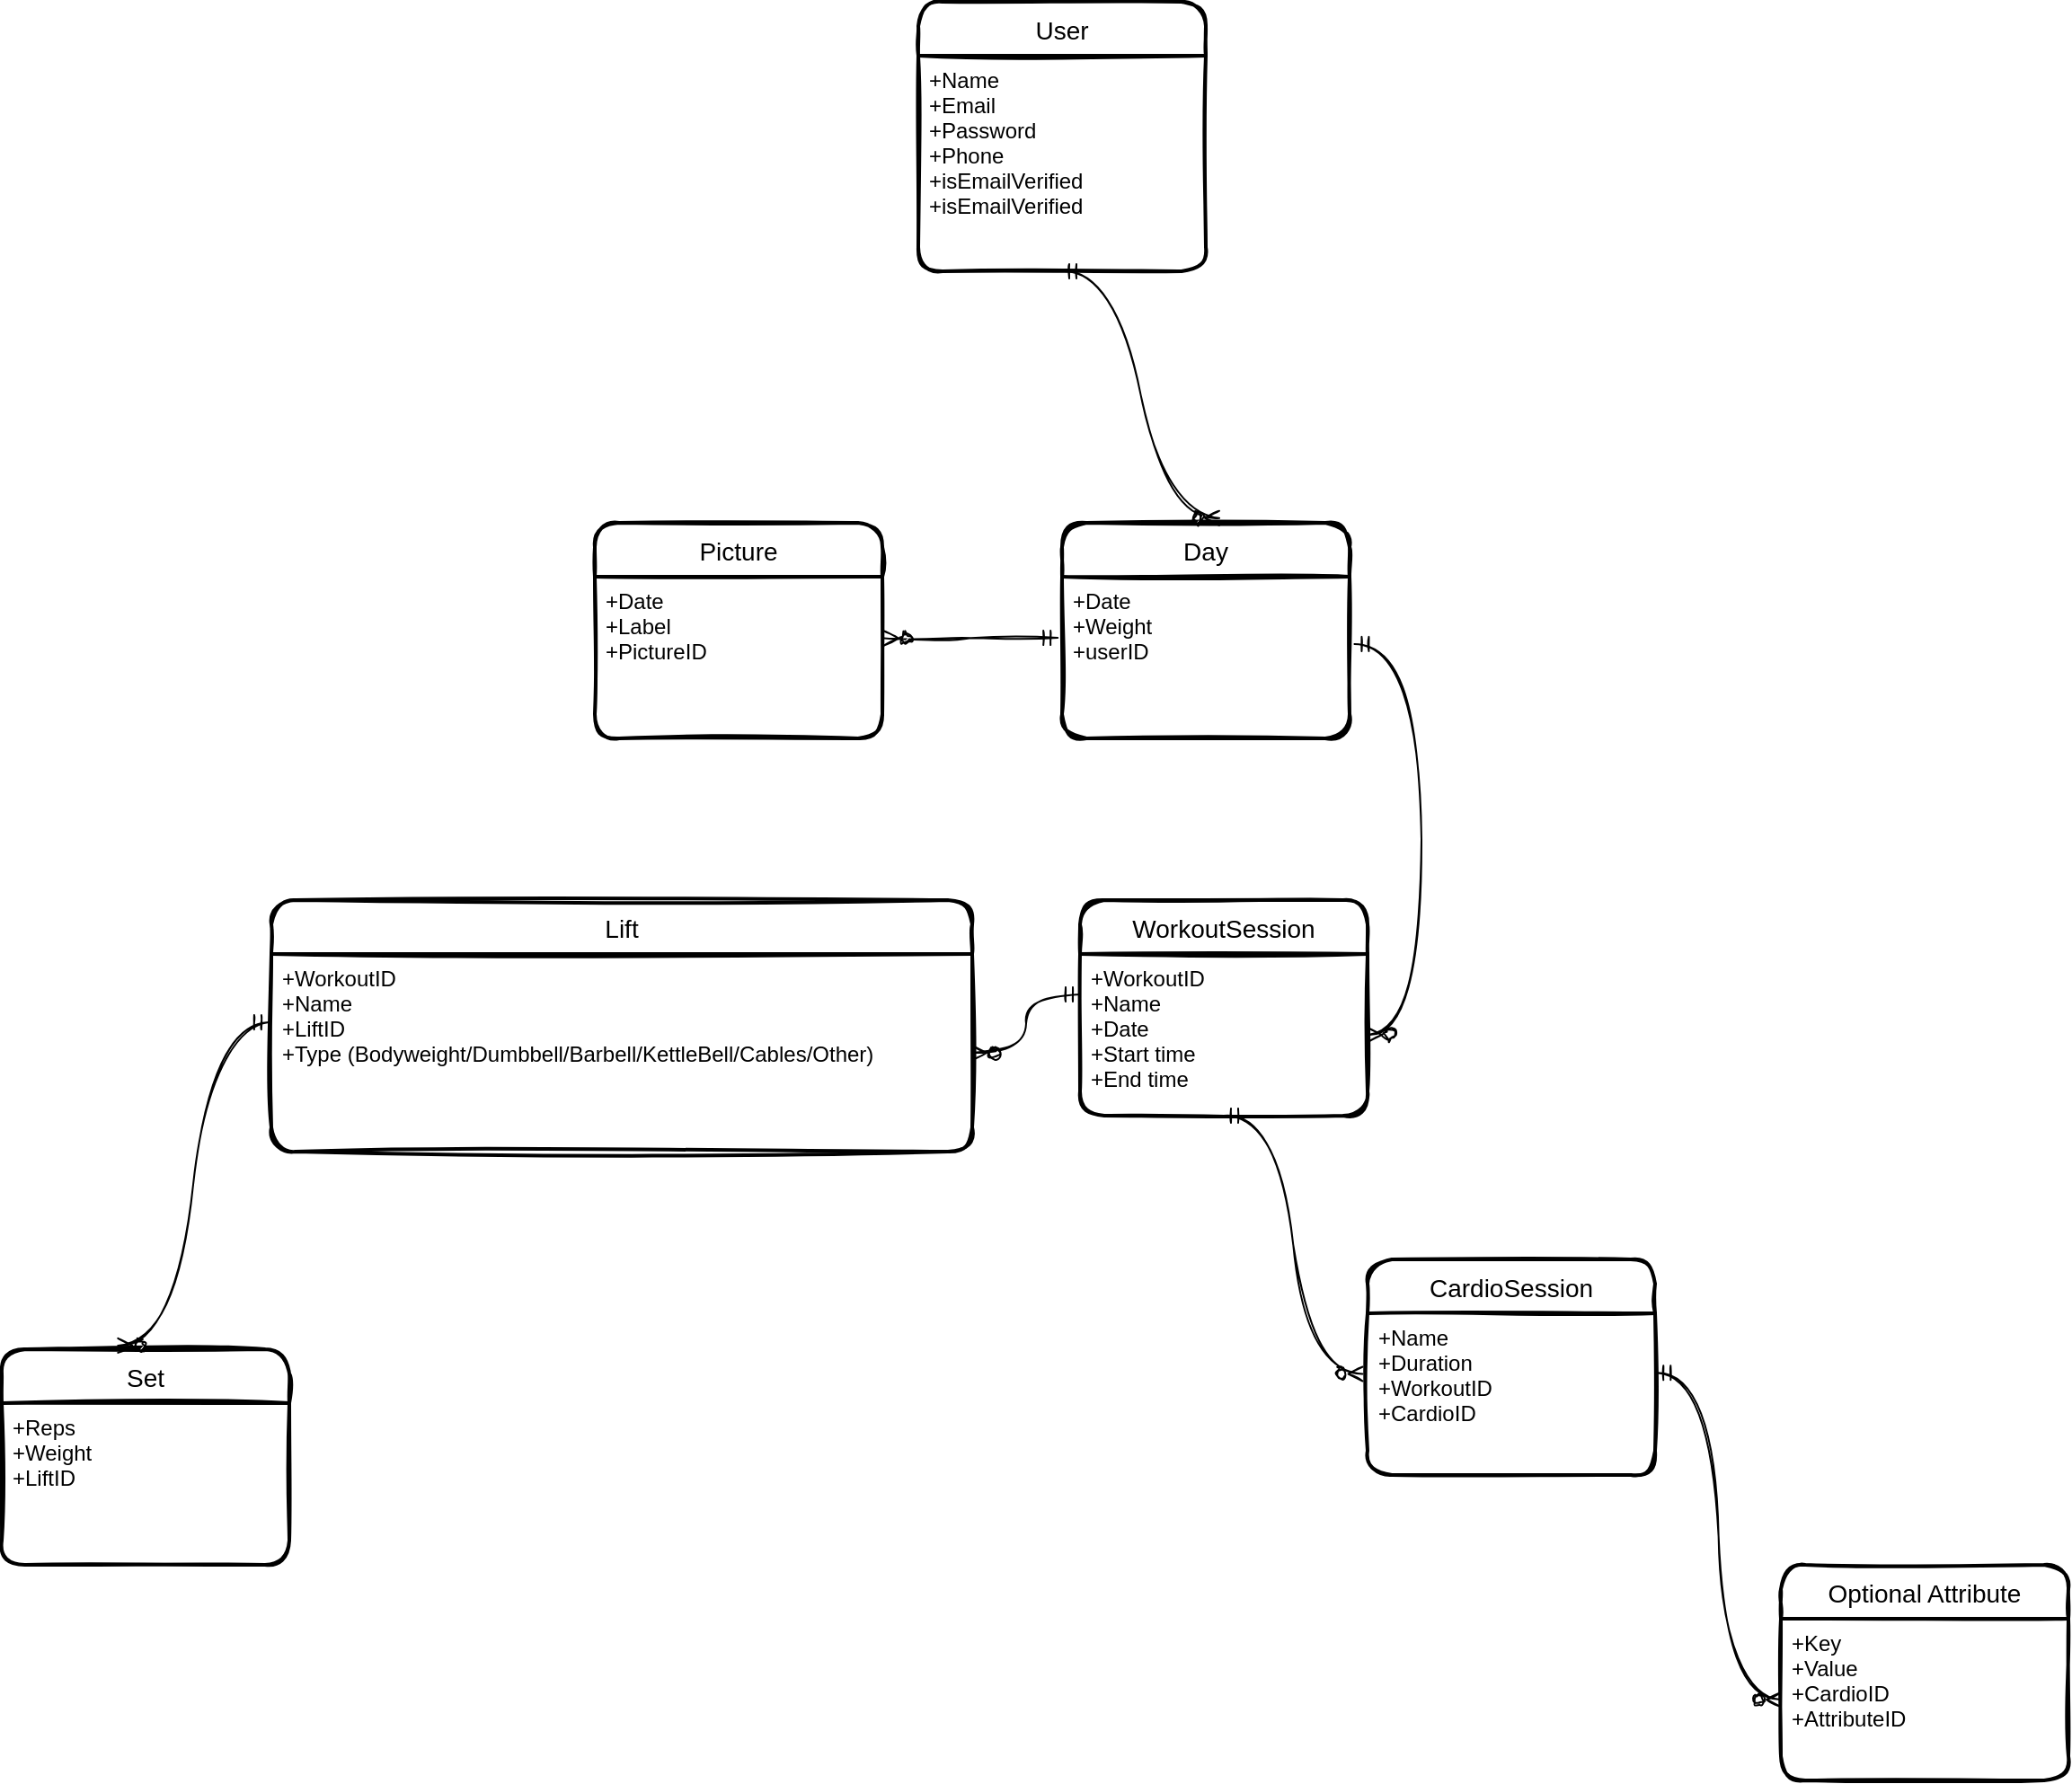 <mxfile version="17.4.5" type="github">
  <diagram id="WasPVRIk0ApV1e_4AKNY" name="Page-1">
    <mxGraphModel dx="2496" dy="1883" grid="1" gridSize="10" guides="1" tooltips="1" connect="1" arrows="1" fold="1" page="1" pageScale="1" pageWidth="850" pageHeight="1100" math="0" shadow="0">
      <root>
        <mxCell id="0" />
        <mxCell id="1" parent="0" />
        <mxCell id="_HpeWGe5K6VpGaseEiUT-1" value="Lift" style="swimlane;childLayout=stackLayout;horizontal=1;startSize=30;horizontalStack=0;rounded=1;fontSize=14;fontStyle=0;strokeWidth=2;resizeParent=0;resizeLast=1;shadow=0;dashed=0;align=center;sketch=1;" parent="1" vertex="1">
          <mxGeometry x="-90" y="-10" width="390" height="140" as="geometry" />
        </mxCell>
        <mxCell id="_HpeWGe5K6VpGaseEiUT-2" value="+WorkoutID&#xa;+Name&#xa;+LiftID&#xa;+Type (Bodyweight/Dumbbell/Barbell/KettleBell/Cables/Other)" style="align=left;strokeColor=none;fillColor=none;spacingLeft=4;fontSize=12;verticalAlign=top;resizable=0;rotatable=0;part=1;rounded=1;sketch=1;" parent="_HpeWGe5K6VpGaseEiUT-1" vertex="1">
          <mxGeometry y="30" width="390" height="110" as="geometry" />
        </mxCell>
        <mxCell id="_HpeWGe5K6VpGaseEiUT-3" value="Set" style="swimlane;childLayout=stackLayout;horizontal=1;startSize=30;horizontalStack=0;rounded=1;fontSize=14;fontStyle=0;strokeWidth=2;resizeParent=0;resizeLast=1;shadow=0;dashed=0;align=center;sketch=1;" parent="1" vertex="1">
          <mxGeometry x="-240" y="240" width="160" height="120" as="geometry" />
        </mxCell>
        <mxCell id="_HpeWGe5K6VpGaseEiUT-4" value="+Reps&#xa;+Weight&#xa;+LiftID" style="align=left;strokeColor=none;fillColor=none;spacingLeft=4;fontSize=12;verticalAlign=top;resizable=0;rotatable=0;part=1;rounded=1;sketch=1;" parent="_HpeWGe5K6VpGaseEiUT-3" vertex="1">
          <mxGeometry y="30" width="160" height="90" as="geometry" />
        </mxCell>
        <mxCell id="_HpeWGe5K6VpGaseEiUT-5" value="WorkoutSession" style="swimlane;childLayout=stackLayout;horizontal=1;startSize=30;horizontalStack=0;rounded=1;fontSize=14;fontStyle=0;strokeWidth=2;resizeParent=0;resizeLast=1;shadow=0;dashed=0;align=center;sketch=1;" parent="1" vertex="1">
          <mxGeometry x="360" y="-10" width="160" height="120" as="geometry" />
        </mxCell>
        <mxCell id="_HpeWGe5K6VpGaseEiUT-6" value="+WorkoutID&#xa;+Name&#xa;+Date&#xa;+Start time&#xa;+End time" style="align=left;strokeColor=none;fillColor=none;spacingLeft=4;fontSize=12;verticalAlign=top;resizable=0;rotatable=0;part=1;rounded=1;sketch=1;" parent="_HpeWGe5K6VpGaseEiUT-5" vertex="1">
          <mxGeometry y="30" width="160" height="90" as="geometry" />
        </mxCell>
        <mxCell id="_HpeWGe5K6VpGaseEiUT-7" value="" style="edgeStyle=entityRelationEdgeStyle;fontSize=12;html=1;endArrow=ERzeroToMany;startArrow=ERmandOne;rounded=1;exitX=1.017;exitY=0.416;exitDx=0;exitDy=0;exitPerimeter=0;curved=1;sketch=1;" parent="1" source="_HpeWGe5K6VpGaseEiUT-9" target="_HpeWGe5K6VpGaseEiUT-6" edge="1">
          <mxGeometry width="100" height="100" relative="1" as="geometry">
            <mxPoint x="480" y="-140" as="sourcePoint" />
            <mxPoint x="590" y="-80" as="targetPoint" />
          </mxGeometry>
        </mxCell>
        <mxCell id="_HpeWGe5K6VpGaseEiUT-8" value="Day" style="swimlane;childLayout=stackLayout;horizontal=1;startSize=30;horizontalStack=0;rounded=1;fontSize=14;fontStyle=0;strokeWidth=2;resizeParent=0;resizeLast=1;shadow=0;dashed=0;align=center;sketch=1;" parent="1" vertex="1">
          <mxGeometry x="350" y="-220" width="160" height="120" as="geometry" />
        </mxCell>
        <mxCell id="_HpeWGe5K6VpGaseEiUT-9" value="+Date&#xa;+Weight&#xa;+userID" style="align=left;strokeColor=none;fillColor=none;spacingLeft=4;fontSize=12;verticalAlign=top;resizable=0;rotatable=0;part=1;rounded=1;sketch=1;" parent="_HpeWGe5K6VpGaseEiUT-8" vertex="1">
          <mxGeometry y="30" width="160" height="90" as="geometry" />
        </mxCell>
        <mxCell id="_HpeWGe5K6VpGaseEiUT-10" value="Picture" style="swimlane;childLayout=stackLayout;horizontal=1;startSize=30;horizontalStack=0;rounded=1;fontSize=14;fontStyle=0;strokeWidth=2;resizeParent=0;resizeLast=1;shadow=0;dashed=0;align=center;sketch=1;" parent="1" vertex="1">
          <mxGeometry x="90" y="-220" width="160" height="120" as="geometry" />
        </mxCell>
        <mxCell id="_HpeWGe5K6VpGaseEiUT-11" value="+Date&#xa;+Label&#xa;+PictureID" style="align=left;strokeColor=none;fillColor=none;spacingLeft=4;fontSize=12;verticalAlign=top;resizable=0;rotatable=0;part=1;rounded=1;sketch=1;" parent="_HpeWGe5K6VpGaseEiUT-10" vertex="1">
          <mxGeometry y="30" width="160" height="90" as="geometry" />
        </mxCell>
        <mxCell id="_HpeWGe5K6VpGaseEiUT-12" value="" style="edgeStyle=entityRelationEdgeStyle;fontSize=12;html=1;endArrow=ERzeroToMany;startArrow=ERmandOne;rounded=1;exitX=-0.015;exitY=0.378;exitDx=0;exitDy=0;exitPerimeter=0;entryX=1.006;entryY=0.381;entryDx=0;entryDy=0;entryPerimeter=0;curved=1;sketch=1;" parent="1" source="_HpeWGe5K6VpGaseEiUT-9" target="_HpeWGe5K6VpGaseEiUT-11" edge="1">
          <mxGeometry width="100" height="100" relative="1" as="geometry">
            <mxPoint x="312.72" y="-150.0" as="sourcePoint" />
            <mxPoint x="320" y="67.56" as="targetPoint" />
          </mxGeometry>
        </mxCell>
        <mxCell id="_HpeWGe5K6VpGaseEiUT-13" value="CardioSession" style="swimlane;childLayout=stackLayout;horizontal=1;startSize=30;horizontalStack=0;rounded=1;fontSize=14;fontStyle=0;strokeWidth=2;resizeParent=0;resizeLast=1;shadow=0;dashed=0;align=center;sketch=1;" parent="1" vertex="1">
          <mxGeometry x="520" y="190" width="160" height="120" as="geometry" />
        </mxCell>
        <mxCell id="_HpeWGe5K6VpGaseEiUT-14" value="+Name&#xa;+Duration&#xa;+WorkoutID&#xa;+CardioID" style="align=left;strokeColor=none;fillColor=none;spacingLeft=4;fontSize=12;verticalAlign=top;resizable=0;rotatable=0;part=1;rounded=1;sketch=1;" parent="_HpeWGe5K6VpGaseEiUT-13" vertex="1">
          <mxGeometry y="30" width="160" height="90" as="geometry" />
        </mxCell>
        <mxCell id="_HpeWGe5K6VpGaseEiUT-15" value="" style="edgeStyle=entityRelationEdgeStyle;fontSize=12;html=1;endArrow=ERzeroToMany;startArrow=ERmandOne;rounded=1;exitX=0.5;exitY=1;exitDx=0;exitDy=0;entryX=-0.017;entryY=0.375;entryDx=0;entryDy=0;entryPerimeter=0;curved=1;sketch=1;" parent="1" source="_HpeWGe5K6VpGaseEiUT-6" target="_HpeWGe5K6VpGaseEiUT-14" edge="1">
          <mxGeometry width="100" height="100" relative="1" as="geometry">
            <mxPoint x="452.72" y="120.0" as="sourcePoint" />
            <mxPoint x="470" y="340" as="targetPoint" />
          </mxGeometry>
        </mxCell>
        <mxCell id="_HpeWGe5K6VpGaseEiUT-16" value="Optional Attribute" style="swimlane;childLayout=stackLayout;horizontal=1;startSize=30;horizontalStack=0;rounded=1;fontSize=14;fontStyle=0;strokeWidth=2;resizeParent=0;resizeLast=1;shadow=0;dashed=0;align=center;sketch=1;" parent="1" vertex="1">
          <mxGeometry x="750" y="360" width="160" height="120" as="geometry" />
        </mxCell>
        <mxCell id="_HpeWGe5K6VpGaseEiUT-17" value="+Key&#xa;+Value&#xa;+CardioID&#xa;+AttributeID" style="align=left;strokeColor=none;fillColor=none;spacingLeft=4;fontSize=12;verticalAlign=top;resizable=0;rotatable=0;part=1;rounded=1;sketch=1;" parent="_HpeWGe5K6VpGaseEiUT-16" vertex="1">
          <mxGeometry y="30" width="160" height="90" as="geometry" />
        </mxCell>
        <mxCell id="_HpeWGe5K6VpGaseEiUT-18" value="" style="edgeStyle=entityRelationEdgeStyle;fontSize=12;html=1;endArrow=ERzeroToMany;startArrow=ERmandOne;rounded=1;exitX=1.004;exitY=0.368;exitDx=0;exitDy=0;exitPerimeter=0;entryX=0;entryY=0.5;entryDx=0;entryDy=0;curved=1;sketch=1;" parent="1" source="_HpeWGe5K6VpGaseEiUT-14" target="_HpeWGe5K6VpGaseEiUT-17" edge="1">
          <mxGeometry width="100" height="100" relative="1" as="geometry">
            <mxPoint x="426.36" y="260.0" as="sourcePoint" />
            <mxPoint x="433.64" y="477.56" as="targetPoint" />
          </mxGeometry>
        </mxCell>
        <mxCell id="_HpeWGe5K6VpGaseEiUT-19" value="" style="edgeStyle=entityRelationEdgeStyle;fontSize=12;html=1;endArrow=ERzeroToMany;startArrow=ERmandOne;rounded=1;entryX=1;entryY=0.5;entryDx=0;entryDy=0;exitX=0;exitY=0.25;exitDx=0;exitDy=0;curved=1;sketch=1;" parent="1" source="_HpeWGe5K6VpGaseEiUT-6" target="_HpeWGe5K6VpGaseEiUT-2" edge="1">
          <mxGeometry width="100" height="100" relative="1" as="geometry">
            <mxPoint x="200" y="100" as="sourcePoint" />
            <mxPoint x="300" as="targetPoint" />
          </mxGeometry>
        </mxCell>
        <mxCell id="_HpeWGe5K6VpGaseEiUT-20" value="" style="edgeStyle=entityRelationEdgeStyle;fontSize=12;html=1;endArrow=ERzeroToMany;startArrow=ERmandOne;rounded=1;entryX=0.404;entryY=-0.017;entryDx=0;entryDy=0;exitX=-0.004;exitY=0.346;exitDx=0;exitDy=0;exitPerimeter=0;entryPerimeter=0;curved=1;sketch=1;" parent="1" source="_HpeWGe5K6VpGaseEiUT-2" target="_HpeWGe5K6VpGaseEiUT-3" edge="1">
          <mxGeometry width="100" height="100" relative="1" as="geometry">
            <mxPoint x="210" y="230" as="sourcePoint" />
            <mxPoint x="160" y="402.5" as="targetPoint" />
          </mxGeometry>
        </mxCell>
        <mxCell id="3" value="User" style="swimlane;childLayout=stackLayout;horizontal=1;startSize=30;horizontalStack=0;rounded=1;fontSize=14;fontStyle=0;strokeWidth=2;resizeParent=0;resizeLast=1;shadow=0;dashed=0;align=center;sketch=1;" parent="1" vertex="1">
          <mxGeometry x="270" y="-510" width="160" height="150" as="geometry" />
        </mxCell>
        <mxCell id="4" value="+Name&#xa;+Email&#xa;+Password&#xa;+Phone&#xa;+isEmailVerified&#xa;+isEmailVerified" style="align=left;strokeColor=none;fillColor=none;spacingLeft=4;fontSize=12;verticalAlign=top;resizable=0;rotatable=0;part=1;rounded=1;sketch=1;" parent="3" vertex="1">
          <mxGeometry y="30" width="160" height="120" as="geometry" />
        </mxCell>
        <mxCell id="5" value="" style="edgeStyle=entityRelationEdgeStyle;fontSize=12;html=1;endArrow=ERzeroToMany;startArrow=ERmandOne;entryX=0.547;entryY=-0.022;entryDx=0;entryDy=0;entryPerimeter=0;exitX=0.5;exitY=1;exitDx=0;exitDy=0;sketch=1;curved=1;" parent="1" source="4" target="_HpeWGe5K6VpGaseEiUT-8" edge="1">
          <mxGeometry width="100" height="100" relative="1" as="geometry">
            <mxPoint x="55" y="-320" as="sourcePoint" />
            <mxPoint x="155" y="-420" as="targetPoint" />
          </mxGeometry>
        </mxCell>
      </root>
    </mxGraphModel>
  </diagram>
</mxfile>
